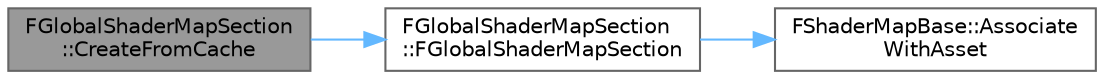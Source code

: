 digraph "FGlobalShaderMapSection::CreateFromCache"
{
 // INTERACTIVE_SVG=YES
 // LATEX_PDF_SIZE
  bgcolor="transparent";
  edge [fontname=Helvetica,fontsize=10,labelfontname=Helvetica,labelfontsize=10];
  node [fontname=Helvetica,fontsize=10,shape=box,height=0.2,width=0.4];
  rankdir="LR";
  Node1 [id="Node000001",label="FGlobalShaderMapSection\l::CreateFromCache",height=0.2,width=0.4,color="gray40", fillcolor="grey60", style="filled", fontcolor="black",tooltip=" "];
  Node1 -> Node2 [id="edge1_Node000001_Node000002",color="steelblue1",style="solid",tooltip=" "];
  Node2 [id="Node000002",label="FGlobalShaderMapSection\l::FGlobalShaderMapSection",height=0.2,width=0.4,color="grey40", fillcolor="white", style="filled",URL="$df/dcd/classFGlobalShaderMapSection.html#a47a08382efa6682f6e75905bbd9bdd21",tooltip=" "];
  Node2 -> Node3 [id="edge2_Node000002_Node000003",color="steelblue1",style="solid",tooltip=" "];
  Node3 [id="Node000003",label="FShaderMapBase::Associate\lWithAsset",height=0.2,width=0.4,color="grey40", fillcolor="white", style="filled",URL="$d2/df4/classFShaderMapBase.html#a69856ed02d4f43e9818248ef114852f8",tooltip="Associates a shadermap with an asset (note: one shadermap can be used by several assets,..."];
}
